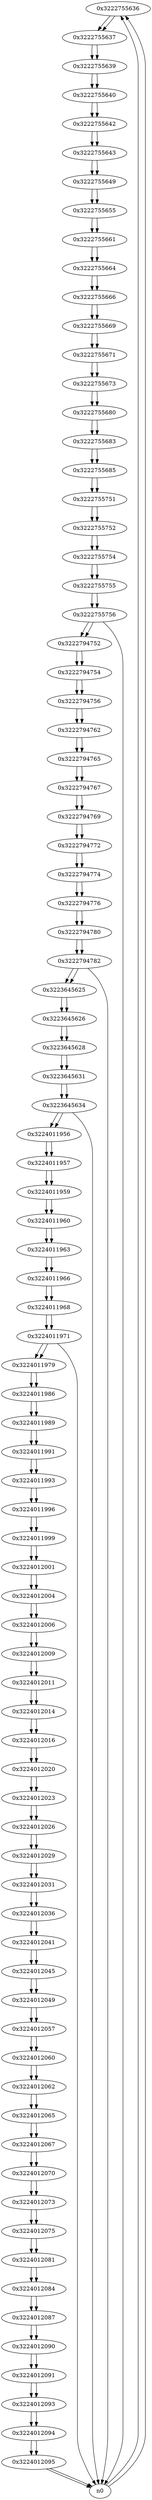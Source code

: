 digraph G{
/* nodes */
  n1 [label="0x3222755636"]
  n2 [label="0x3222755637"]
  n3 [label="0x3222755639"]
  n4 [label="0x3222755640"]
  n5 [label="0x3222755642"]
  n6 [label="0x3222755643"]
  n7 [label="0x3222755649"]
  n8 [label="0x3222755655"]
  n9 [label="0x3222755661"]
  n10 [label="0x3222755664"]
  n11 [label="0x3222755666"]
  n12 [label="0x3222755669"]
  n13 [label="0x3222755671"]
  n14 [label="0x3222755673"]
  n15 [label="0x3222755680"]
  n16 [label="0x3222755683"]
  n17 [label="0x3222755685"]
  n18 [label="0x3222755751"]
  n19 [label="0x3222755752"]
  n20 [label="0x3222755754"]
  n21 [label="0x3222755755"]
  n22 [label="0x3222755756"]
  n23 [label="0x3222794752"]
  n24 [label="0x3222794754"]
  n25 [label="0x3222794756"]
  n26 [label="0x3222794762"]
  n27 [label="0x3222794765"]
  n28 [label="0x3222794767"]
  n29 [label="0x3222794769"]
  n30 [label="0x3222794772"]
  n31 [label="0x3222794774"]
  n32 [label="0x3222794776"]
  n33 [label="0x3222794780"]
  n34 [label="0x3222794782"]
  n35 [label="0x3223645625"]
  n36 [label="0x3223645626"]
  n37 [label="0x3223645628"]
  n38 [label="0x3223645631"]
  n39 [label="0x3223645634"]
  n40 [label="0x3224011956"]
  n41 [label="0x3224011957"]
  n42 [label="0x3224011959"]
  n43 [label="0x3224011960"]
  n44 [label="0x3224011963"]
  n45 [label="0x3224011966"]
  n46 [label="0x3224011968"]
  n47 [label="0x3224011971"]
  n48 [label="0x3224011979"]
  n49 [label="0x3224011986"]
  n50 [label="0x3224011989"]
  n51 [label="0x3224011991"]
  n52 [label="0x3224011993"]
  n53 [label="0x3224011996"]
  n54 [label="0x3224011999"]
  n55 [label="0x3224012001"]
  n56 [label="0x3224012004"]
  n57 [label="0x3224012006"]
  n58 [label="0x3224012009"]
  n59 [label="0x3224012011"]
  n60 [label="0x3224012014"]
  n61 [label="0x3224012016"]
  n62 [label="0x3224012020"]
  n63 [label="0x3224012023"]
  n64 [label="0x3224012026"]
  n65 [label="0x3224012029"]
  n66 [label="0x3224012031"]
  n67 [label="0x3224012036"]
  n68 [label="0x3224012041"]
  n69 [label="0x3224012045"]
  n70 [label="0x3224012049"]
  n71 [label="0x3224012057"]
  n72 [label="0x3224012060"]
  n73 [label="0x3224012062"]
  n74 [label="0x3224012065"]
  n75 [label="0x3224012067"]
  n76 [label="0x3224012070"]
  n77 [label="0x3224012073"]
  n78 [label="0x3224012075"]
  n79 [label="0x3224012081"]
  n80 [label="0x3224012084"]
  n81 [label="0x3224012087"]
  n82 [label="0x3224012090"]
  n83 [label="0x3224012091"]
  n84 [label="0x3224012093"]
  n85 [label="0x3224012094"]
  n86 [label="0x3224012095"]
/* edges */
n1 -> n2;
n0 -> n1;
n0 -> n1;
n2 -> n3;
n1 -> n2;
n3 -> n4;
n2 -> n3;
n4 -> n5;
n3 -> n4;
n5 -> n6;
n4 -> n5;
n6 -> n7;
n5 -> n6;
n7 -> n8;
n6 -> n7;
n8 -> n9;
n7 -> n8;
n9 -> n10;
n8 -> n9;
n10 -> n11;
n9 -> n10;
n11 -> n12;
n10 -> n11;
n12 -> n13;
n11 -> n12;
n13 -> n14;
n12 -> n13;
n14 -> n15;
n13 -> n14;
n15 -> n16;
n14 -> n15;
n16 -> n17;
n15 -> n16;
n17 -> n18;
n16 -> n17;
n18 -> n19;
n17 -> n18;
n19 -> n20;
n18 -> n19;
n20 -> n21;
n19 -> n20;
n21 -> n22;
n20 -> n21;
n22 -> n23;
n22 -> n0;
n21 -> n22;
n23 -> n24;
n22 -> n23;
n24 -> n25;
n23 -> n24;
n25 -> n26;
n24 -> n25;
n26 -> n27;
n25 -> n26;
n27 -> n28;
n26 -> n27;
n28 -> n29;
n27 -> n28;
n29 -> n30;
n28 -> n29;
n30 -> n31;
n29 -> n30;
n31 -> n32;
n30 -> n31;
n32 -> n33;
n31 -> n32;
n33 -> n34;
n32 -> n33;
n34 -> n35;
n34 -> n0;
n33 -> n34;
n35 -> n36;
n34 -> n35;
n36 -> n37;
n35 -> n36;
n37 -> n38;
n36 -> n37;
n38 -> n39;
n37 -> n38;
n39 -> n40;
n39 -> n0;
n38 -> n39;
n40 -> n41;
n39 -> n40;
n41 -> n42;
n40 -> n41;
n42 -> n43;
n41 -> n42;
n43 -> n44;
n42 -> n43;
n44 -> n45;
n43 -> n44;
n45 -> n46;
n44 -> n45;
n46 -> n47;
n45 -> n46;
n47 -> n48;
n47 -> n0;
n46 -> n47;
n48 -> n49;
n47 -> n48;
n49 -> n50;
n48 -> n49;
n50 -> n51;
n49 -> n50;
n51 -> n52;
n50 -> n51;
n52 -> n53;
n51 -> n52;
n53 -> n54;
n52 -> n53;
n54 -> n55;
n53 -> n54;
n55 -> n56;
n54 -> n55;
n56 -> n57;
n55 -> n56;
n57 -> n58;
n56 -> n57;
n58 -> n59;
n57 -> n58;
n59 -> n60;
n58 -> n59;
n60 -> n61;
n59 -> n60;
n61 -> n62;
n60 -> n61;
n62 -> n63;
n61 -> n62;
n63 -> n64;
n62 -> n63;
n64 -> n65;
n63 -> n64;
n65 -> n66;
n64 -> n65;
n66 -> n67;
n65 -> n66;
n67 -> n68;
n66 -> n67;
n68 -> n69;
n67 -> n68;
n69 -> n70;
n68 -> n69;
n70 -> n71;
n69 -> n70;
n71 -> n72;
n70 -> n71;
n72 -> n73;
n71 -> n72;
n73 -> n74;
n72 -> n73;
n74 -> n75;
n73 -> n74;
n75 -> n76;
n74 -> n75;
n76 -> n77;
n75 -> n76;
n77 -> n78;
n76 -> n77;
n78 -> n79;
n77 -> n78;
n79 -> n80;
n78 -> n79;
n80 -> n81;
n79 -> n80;
n81 -> n82;
n80 -> n81;
n82 -> n83;
n81 -> n82;
n83 -> n84;
n82 -> n83;
n84 -> n85;
n83 -> n84;
n85 -> n86;
n84 -> n85;
n86 -> n0;
n86 -> n0;
n85 -> n86;
}
